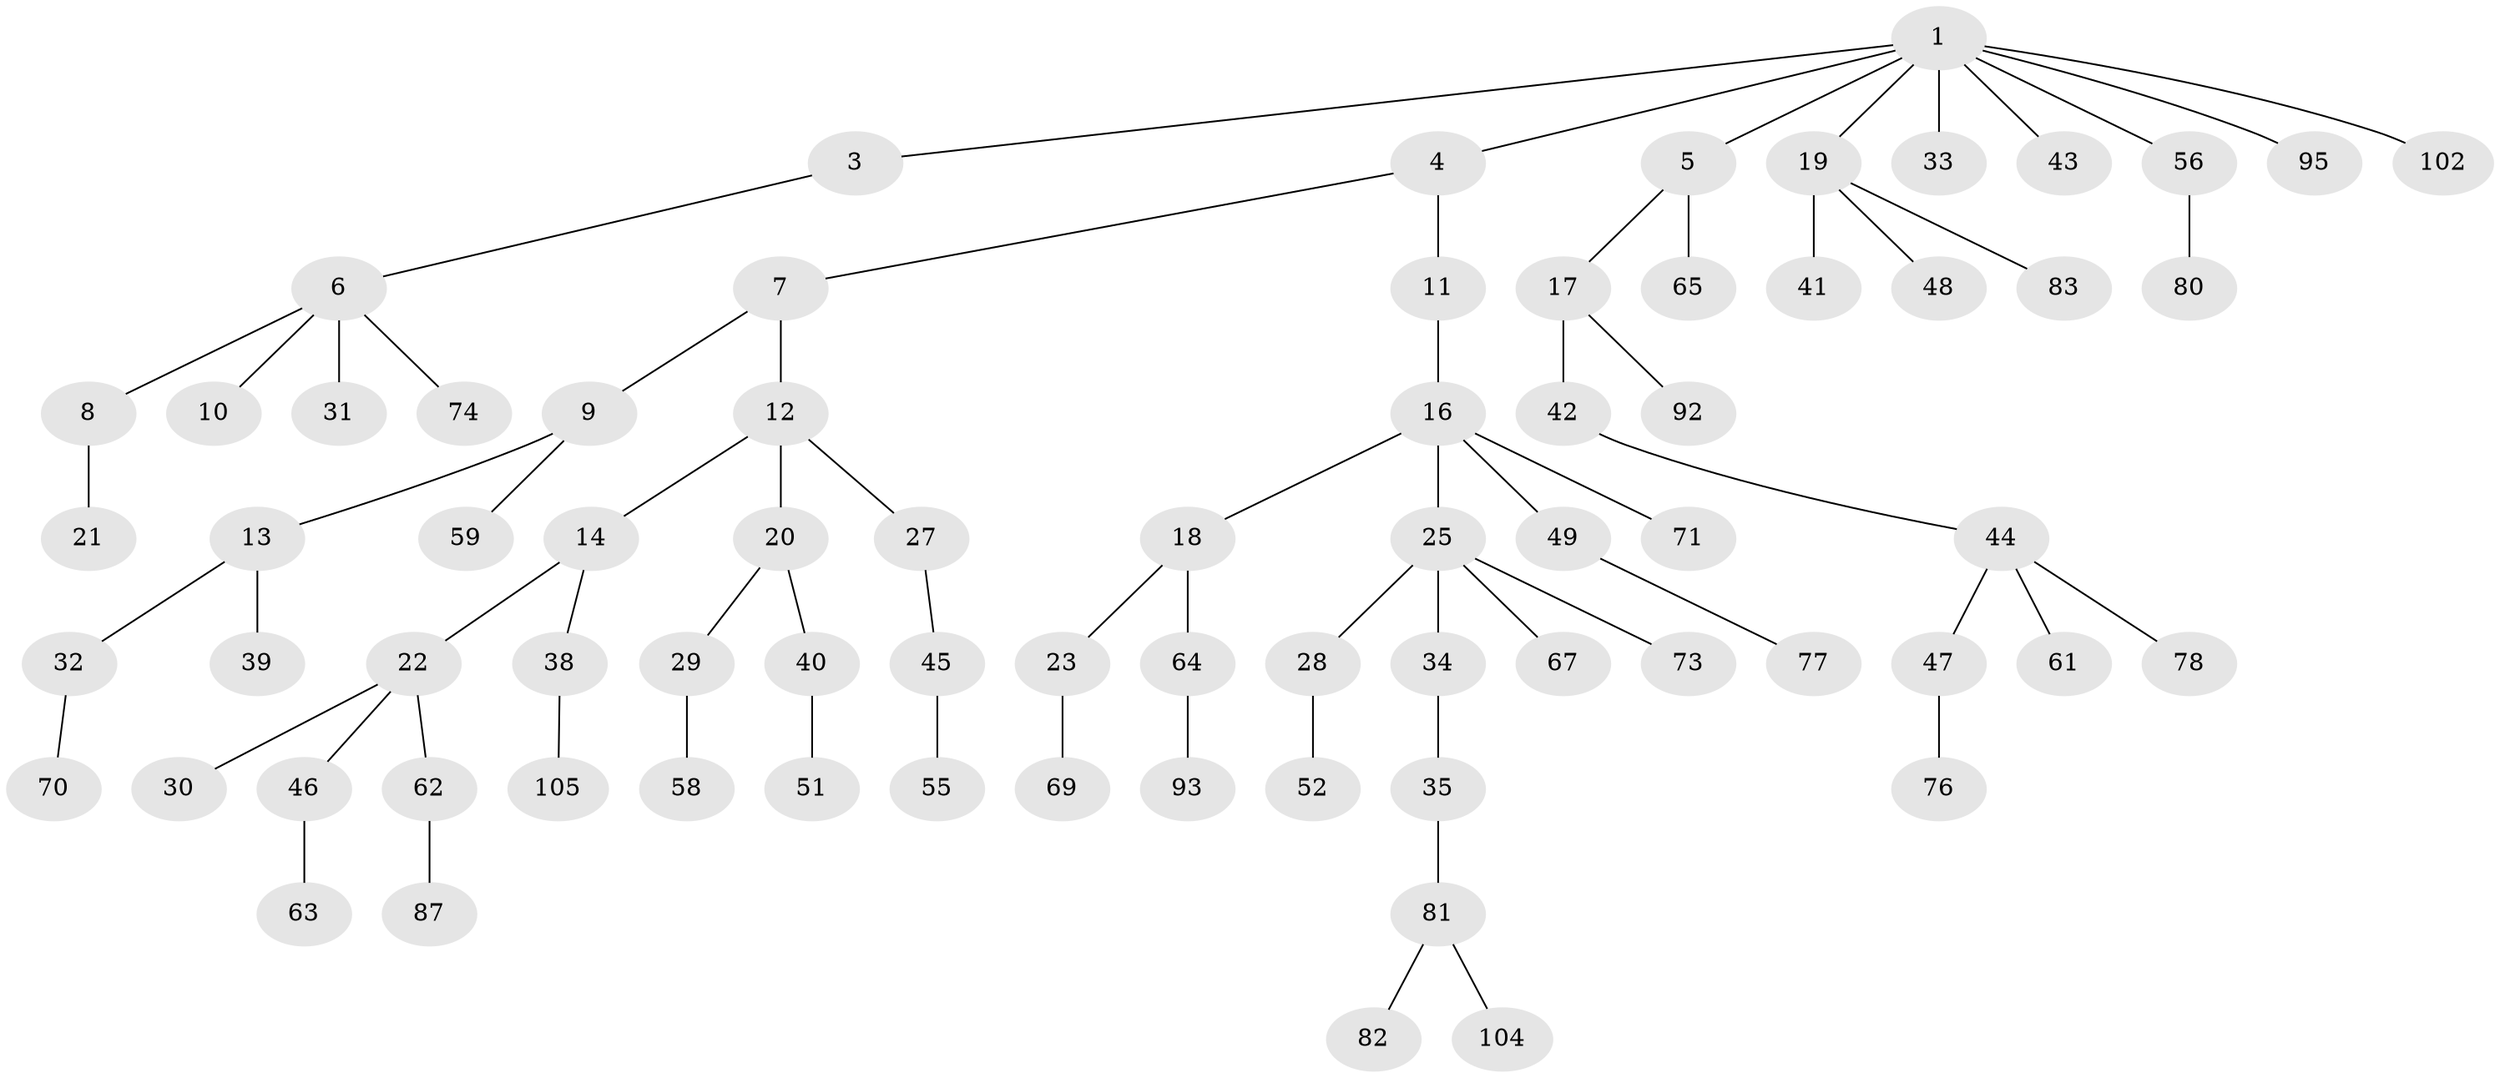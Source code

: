 // original degree distribution, {3: 0.11320754716981132, 8: 0.018867924528301886, 2: 0.3018867924528302, 5: 0.03773584905660377, 1: 0.4716981132075472, 4: 0.05660377358490566}
// Generated by graph-tools (version 1.1) at 2025/19/03/04/25 18:19:25]
// undirected, 74 vertices, 73 edges
graph export_dot {
graph [start="1"]
  node [color=gray90,style=filled];
  1 [super="+2"];
  3;
  4;
  5;
  6;
  7 [super="+79+91"];
  8;
  9 [super="+15"];
  10;
  11;
  12 [super="+66"];
  13;
  14 [super="+37"];
  16 [super="+24"];
  17;
  18;
  19 [super="+60"];
  20 [super="+36"];
  21;
  22;
  23;
  25 [super="+94+90+26+72+57"];
  27;
  28;
  29;
  30;
  31;
  32;
  33;
  34;
  35;
  38;
  39;
  40;
  41;
  42;
  43;
  44;
  45 [super="+50+53"];
  46 [super="+85"];
  47;
  48;
  49;
  51;
  52;
  55;
  56 [super="+84+96+101"];
  58;
  59;
  61;
  62;
  63;
  64;
  65 [super="+68"];
  67;
  69;
  70;
  71;
  73 [super="+88"];
  74 [super="+103"];
  76;
  77;
  78 [super="+98"];
  80;
  81;
  82;
  83;
  87;
  92;
  93 [super="+97"];
  95;
  102 [super="+106"];
  104;
  105;
  1 -- 4;
  1 -- 102;
  1 -- 33;
  1 -- 3;
  1 -- 5;
  1 -- 43;
  1 -- 19;
  1 -- 56;
  1 -- 95;
  3 -- 6;
  4 -- 7;
  4 -- 11;
  5 -- 17;
  5 -- 65;
  6 -- 8;
  6 -- 10;
  6 -- 31;
  6 -- 74;
  7 -- 9;
  7 -- 12;
  8 -- 21;
  9 -- 13;
  9 -- 59;
  11 -- 16;
  12 -- 14;
  12 -- 20;
  12 -- 27;
  13 -- 32;
  13 -- 39;
  14 -- 22;
  14 -- 38;
  16 -- 18;
  16 -- 25;
  16 -- 49;
  16 -- 71;
  17 -- 42;
  17 -- 92;
  18 -- 23;
  18 -- 64;
  19 -- 41;
  19 -- 48;
  19 -- 83;
  20 -- 29;
  20 -- 40;
  22 -- 30;
  22 -- 46;
  22 -- 62;
  23 -- 69;
  25 -- 34;
  25 -- 67;
  25 -- 28;
  25 -- 73;
  27 -- 45;
  28 -- 52;
  29 -- 58;
  32 -- 70;
  34 -- 35;
  35 -- 81;
  38 -- 105;
  40 -- 51;
  42 -- 44;
  44 -- 47;
  44 -- 61;
  44 -- 78;
  45 -- 55;
  46 -- 63;
  47 -- 76;
  49 -- 77;
  56 -- 80;
  62 -- 87;
  64 -- 93;
  81 -- 82;
  81 -- 104;
}
